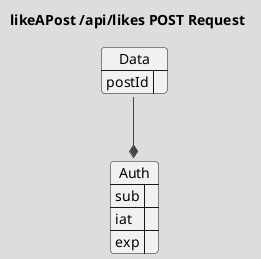 @startuml likeAPost-Request
!theme toy
skinparam linetype ortho
title "likeAPost /api/likes POST Request"

json Data {
    "postId": ""
}

json Auth {
    "sub": "",
    "iat": "",
    "exp": ""
}

Data --* Auth
@enduml
@startuml likeAPost-Response
!theme toy
skinparam linetype ortho
title "likeAPost /api/likes POST Response"

json Data {
    "likeId": ""
}
@enduml
